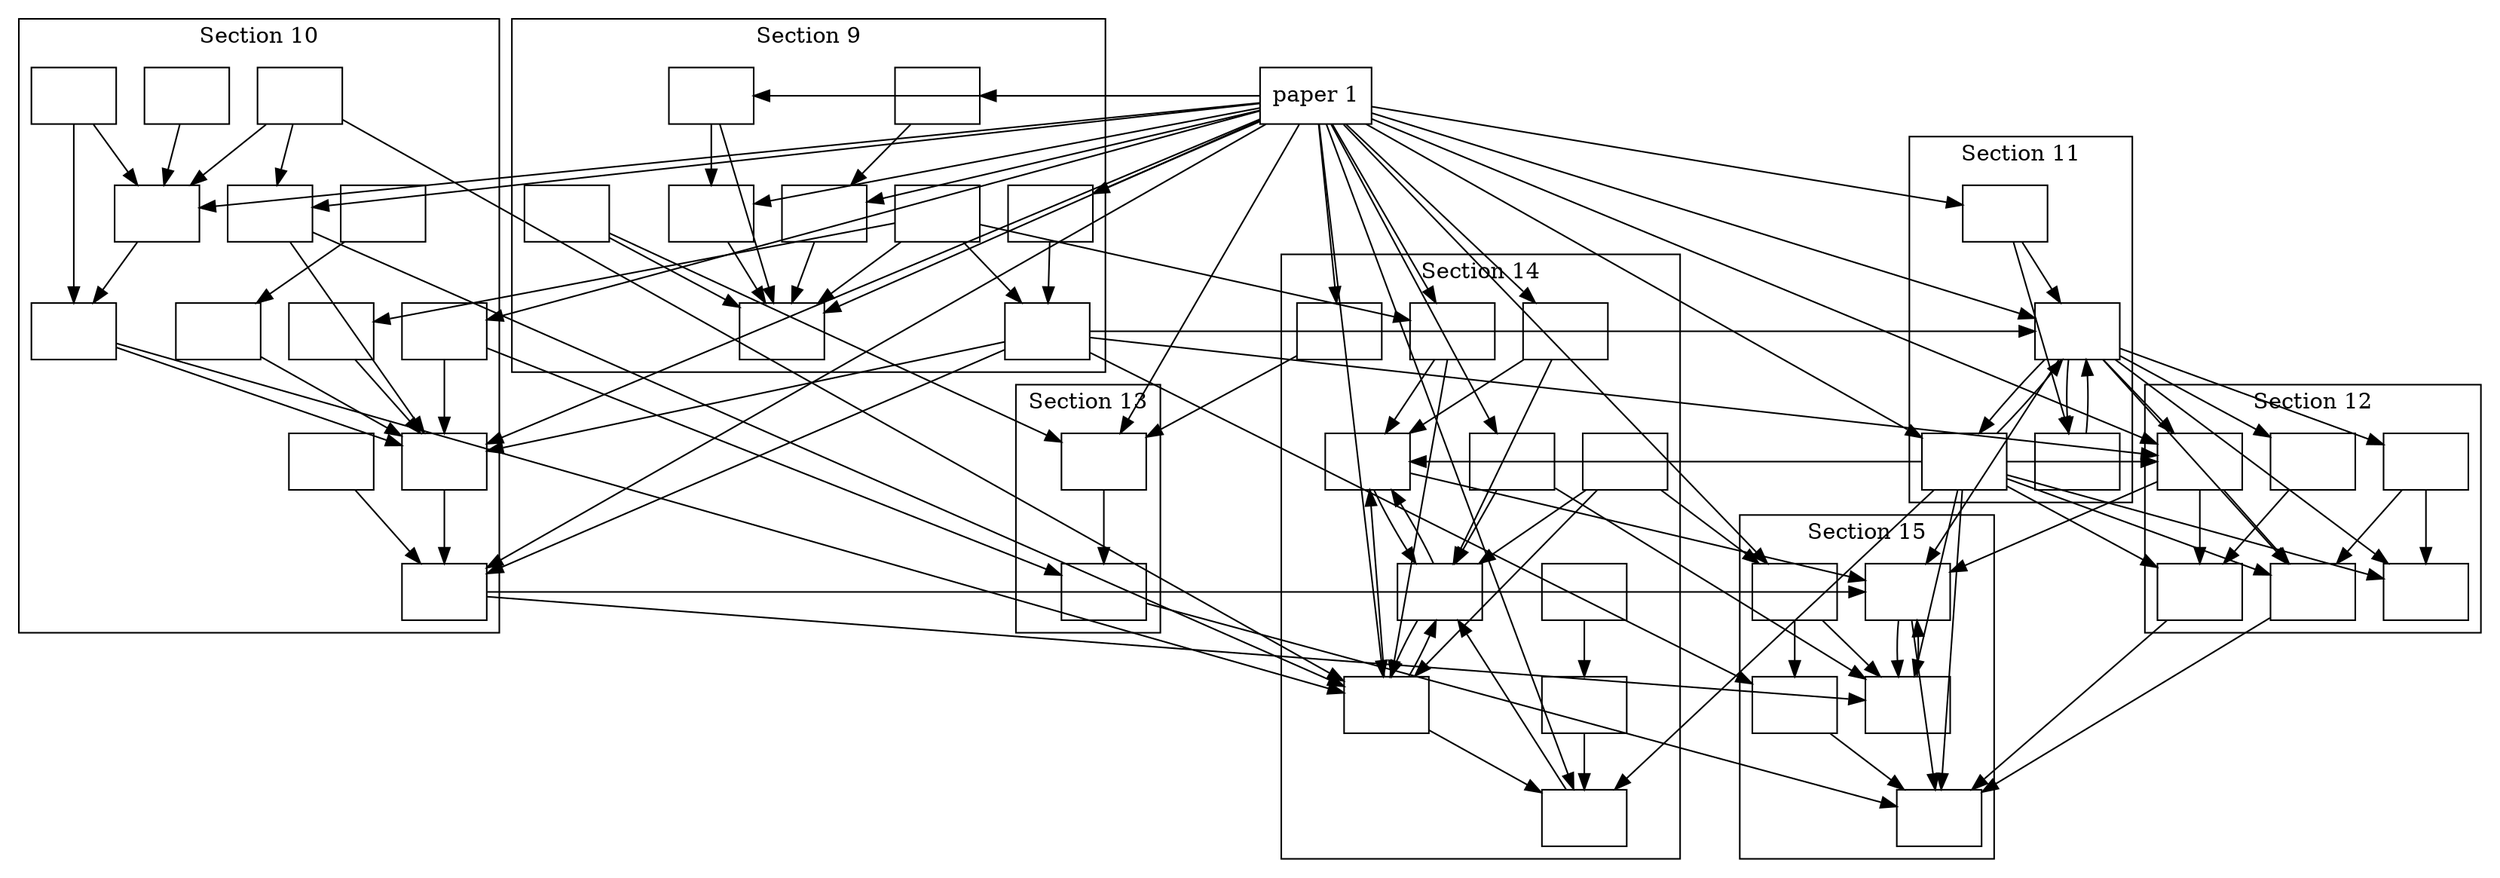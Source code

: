 digraph G{
node[shape="box"]
splines=line;
subgraph cluster0 {
label="Section 9";
definition9d1;
definition9d2;
proposition9d4;
proposition9d5;
lemma9d7;
lemma9d8;
lemma9d9;
definition9d10;
definition9d11;
}
subgraph cluster1 {
label="Section 10";
proposition10d1;
definition10d2;
lemma10d3;
lemma10d4;
lemma10d5;
fact10d7;
fact10d8;
lemma10d9;
lemma10d10;
lemma10d12;
lemma10d13;
lemma10d14;
lemma10d16;
}
subgraph cluster2 {
label="Section 11";
proposition11d1;
lemma11d2;
lemma11d4;
lemma11d5;
}
subgraph cluster3 {
label="Section 12";
proposition12d1;
proposition12d2;
proposition12d3;
lemma12d4;
lemma12d5;
lemma12d6;
}
subgraph cluster4 {
label="Section 13";
proposition13d1;
lemma13d2;
}
subgraph cluster5 {
label="Section 14";
proposition14d1;
lemma14d2;
lemma14d3;
lemma14d4;
fact14d6;
definition14d8;
lemma14d10;
lemma14d12;
lemma14d13;
lemma14d14;
lemma14d15;
}
subgraph cluster6 {
label="Section 15";
proposition15d1;
proposition15d2;
lemma15d3;
lemma15d5;
lemma15d7;
}
"paper 1";
"paper 1" -> proposition9d4;
definition9d2 -> proposition9d4;
definition9d10 -> proposition9d4;
lemma9d8 -> proposition9d4;
definition9d11 -> proposition9d4;
definition9d1 -> proposition9d4;
definition9d2 -> proposition9d5;
lemma9d9 -> proposition9d5;
"paper 1" -> lemma9d7;
lemma9d7 -> lemma9d8;
"paper 1" -> lemma9d8;
"paper 1" -> lemma9d9;
"paper 1" -> definition9d10;
definition9d10 -> definition9d11;
"paper 1" -> definition9d11;
"paper 1" -> proposition10d1;
proposition9d5 -> proposition10d1;
lemma10d14 -> proposition10d1;
lemma10d16 -> proposition10d1;
lemma10d3 -> lemma10d4;
definition10d2 -> lemma10d5;
"paper 1" -> lemma10d5;
fact10d7 -> lemma10d5;
fact10d8 -> lemma10d5;
definition10d2 -> lemma10d9;
lemma10d5 -> lemma10d9;
fact10d7 -> lemma10d10;
"paper 1" -> lemma10d10;
"paper 1" -> lemma10d12;
definition9d2 -> lemma10d13;
proposition9d5 -> lemma10d14;
"paper 1" -> lemma10d14;
lemma10d4 -> lemma10d14;
lemma10d13 -> lemma10d14;
lemma10d9 -> lemma10d14;
lemma10d12 -> lemma10d14;
lemma10d10 -> lemma10d14;
"paper 1" -> proposition11d1;
proposition9d5 -> proposition11d1;
lemma11d2 -> proposition11d1;
lemma11d4 -> proposition11d1;
lemma11d5 -> proposition11d1;
"paper 1" -> lemma11d2;
proposition11d1 -> lemma11d4;
"paper 1" -> lemma11d4;
proposition11d1 -> lemma11d5;
lemma11d2 -> lemma11d5;
proposition11d1 -> proposition12d1;
lemma11d4 -> proposition12d1;
lemma12d4 -> proposition12d1;
lemma12d6 -> proposition12d2;
lemma12d5 -> proposition12d2;
lemma11d4 -> proposition12d2;
proposition11d1 -> proposition12d3;
lemma11d4 -> proposition12d3;
lemma12d6 -> proposition12d3;
lemma12d4 -> proposition12d3;
proposition11d1 -> lemma12d4;
proposition11d1 -> lemma12d5;
proposition11d1 -> lemma12d6;
lemma11d4 -> lemma12d6;
proposition9d5 -> lemma12d6;
"paper 1" -> lemma12d6;
lemma13d2 -> proposition13d1;
lemma10d12 -> proposition13d1;
definition9d1 -> lemma13d2;
"paper 1" -> lemma13d2;
lemma14d4 -> lemma13d2;
lemma14d2 -> proposition14d1;
lemma11d4 -> proposition14d1;
lemma14d3 -> proposition14d1;
definition14d8 -> proposition14d1;
lemma14d10 -> proposition14d1;
proposition14d1 -> lemma14d2;
lemma14d3 -> lemma14d2;
lemma14d10 -> lemma14d2;
fact14d6 -> lemma14d2;
lemma14d15 -> lemma14d2;
lemma14d14 -> lemma14d2;
"paper 1" -> lemma14d3;
"paper 1" -> lemma14d4;
definition9d2 -> definition14d8;
"paper 1" -> definition14d8;
definition14d8 -> lemma14d10;
fact14d6 -> lemma14d10;
lemma14d2 -> lemma14d10;
fact10d7 -> lemma14d10;
lemma10d9 -> lemma14d10;
lemma10d10 -> lemma14d10;
"paper 1" -> lemma14d10;
lemma14d12 -> lemma14d13;
lemma14d10 -> lemma14d14;
"paper 1" -> lemma14d14;
lemma14d13 -> lemma14d14;
lemma11d4 -> lemma14d14;
"paper 1" -> lemma14d15;
proposition14d1 -> proposition15d1;
proposition10d1 -> proposition15d1;
proposition11d1 -> proposition15d1;
lemma12d6 -> proposition15d1;
lemma15d7 -> proposition15d1;
proposition13d1 -> proposition15d2;
proposition15d1 -> proposition15d2;
lemma15d5 -> proposition15d2;
lemma11d4 -> proposition15d2;
proposition12d2 -> proposition15d2;
proposition12d3 -> proposition15d2;
fact14d6 -> lemma15d3;
"paper 1" -> lemma15d3;
proposition9d5 -> lemma15d5;
lemma15d3 -> lemma15d5;
proposition15d1 -> lemma15d7;
lemma11d4 -> lemma15d7;
proposition10d1 -> lemma15d7;
lemma14d15 -> lemma15d7;
lemma15d3 -> lemma15d7;
definition9d1 [shape="box",label="",texlbl="$\mbox{Def. \ref{def-n-nots:def-n+invar}}$"];
definition9d2 [shape="box",label="",texlbl="$\mbox{Def. \ref{sol:def-sol}}$"];
proposition9d4 [shape="box",label="",texlbl="$\mbox{Prop. \ref{sol:prop-sol}}$"];
proposition9d5 [shape="box",label="",texlbl="$\mbox{Prop. \ref{sol:prop-holocont}}$"];
lemma9d7 [shape="box",label="",texlbl="$\mbox{Lem. \ref{sol:lem-unfold}}$"];
lemma9d8 [shape="box",label="",texlbl="$\mbox{Lem. \ref{sol:lem-commdiag}}$"];
lemma9d9 [shape="box",label="",texlbl="$\mbox{Lem. \ref{sol:lem-holodep}}$"];
definition9d10 [shape="box",label="",texlbl="$\mbox{Def. \ref{sol:def-localaciton}}$"];
definition9d11 [shape="box",label="",texlbl="$\mbox{Def. \ref{sol:def-D'n}}$"];
proposition10d1 [shape="box",label="",texlbl="$\mbox{Prop. \ref{lem67:prop-67}}$"];
definition10d2 [shape="box",label="",texlbl="$\mbox{Def. \ref{lem67:def-SCSCC}}$"];
lemma10d3 [shape="box",label="",texlbl="$\mbox{Lem. \ref{lem67:lem-geom-aux}}$"];
lemma10d4 [shape="box",label="",texlbl="$\mbox{Lem. \ref{lem67:lem-geom}}$"];
lemma10d5 [shape="box",label="",texlbl="$\mbox{Lem. \ref{lem67:lem-tensor-aux}}$"];
fact10d7 [shape="box",label="",texlbl="$\mbox{Fact \ref{fact:sing-q-4}}$"];
fact10d8 [shape="box",label="",texlbl="$\mbox{Fact \ref{lem67:fact-pullback}}$"];
lemma10d9 [shape="box",label="",texlbl="$\mbox{Lem. \ref{lem67:lem-tensor}}$"];
lemma10d10 [shape="box",label="",texlbl="$\mbox{Lem. \ref{lem67:lem-homogR}}$"];
lemma10d12 [shape="box",label="",texlbl="$\mbox{Lem. \ref{lem67:lem-homogImpliesE}}$"];
lemma10d13 [shape="box",label="",texlbl="$\mbox{Lem. \ref{lem67:lem-eveninall}}$"];
lemma10d14 [shape="box",label="",texlbl="$\mbox{Lem. \ref{lem67:lem-Qpm}}$"];
lemma10d16 [shape="box",label="",texlbl="$\mbox{Lem. \ref{lem67:lem-flip}}$"];
proposition11d1 [shape="box",label="",texlbl="$\mbox{Prop. \ref{supp-R:prop-main}}$"];
lemma11d2 [shape="box",label="",texlbl="$\mbox{Lem. \ref{supp-R:lem-gelfand}}$"];
lemma11d4 [shape="box",label="",texlbl="$\mbox{Lem. \ref{supp-R:lem-supp-of-K}}$"];
lemma11d5 [shape="box",label="",texlbl="$\mbox{Lem. \ref{supp-R:lem-Kzero}}$"];
proposition12d1 [shape="box",label="",texlbl="$\mbox{Prop. \ref{supp-sing:prop-supp-mmm}}$"];
proposition12d2 [shape="box",label="",texlbl="$\mbox{Prop. \ref{supp-sing:prop-supp-Y}}$"];
proposition12d3 [shape="box",label="",texlbl="$\mbox{Prop. \ref{supp-sing:prop-supp-C}}$"];
lemma12d4 [shape="box",label="",texlbl="$\mbox{Lem. \ref{supp-sing:lem-strangelove}}$"];
lemma12d5 [shape="box",label="",texlbl="$\mbox{Lem. \ref{supp-sing:lem-strangelove-Y}}$"];
lemma12d6 [shape="box",label="",texlbl="$\mbox{Lem. \ref{supp-sing:lem-strangeelement}}$"];
proposition13d1 [shape="box",label="",texlbl="$\mbox{Prop. \ref{diffSBO:prop-main}}$"];
lemma13d2 [shape="box",label="",texlbl="$\mbox{Lem. \ref{diffSBO:lem-aux}}$"];
proposition14d1 [shape="box",label="",texlbl="$\mbox{Prop. \ref{sol-MO:prop-solCnonzero}}$"];
lemma14d2 [shape="box",label="",texlbl="$\mbox{Lem. \ref{uniq-c:lem-generic}}$"];
lemma14d3 [shape="box",label="",texlbl="$\mbox{Lem. \ref{lem:sing-q-3}}$"];
lemma14d4 [shape="box",label="",texlbl="$\mbox{Lem. \ref{supp-Q:lem-sing-q-4}}$"];
fact14d6 [shape="box",label="",texlbl="$\mbox{Fact \ref{fact:sing-q-3}}$"];
definition14d8 [shape="box",label="",texlbl="$\mbox{Def. \ref{n-nonequiv:def-solprime}}$"];
lemma14d10 [shape="box",label="",texlbl="$\mbox{Lem. \ref{lem:sing-q-6}}$"];
lemma14d12 [shape="box",label="",texlbl="$\mbox{Lem. \ref{supp-Q:lem-flip}}$"];
lemma14d13 [shape="box",label="",texlbl="$\mbox{Lem. \ref{supp-Q:lem-sing-q-7-aux}}$"];
lemma14d14 [shape="box",label="",texlbl="$\mbox{Lem. \ref{lem:sing-q-7}}$"];
lemma14d15 [shape="box",label="",texlbl="$\mbox{Lem. \ref{supp-Q:lem-operator}}$"];
proposition15d1 [shape="box",label="",texlbl="$\mbox{Prop. \ref{sol-MO:prop-solonnonzero}}$"];
proposition15d2 [shape="box",label="",texlbl="$\mbox{Prop. \ref{sol-MO:prop-main}}$"];
lemma15d3 [shape="box",label="",texlbl="$\mbox{Lem. \ref{sol-MO:lem-E2}}$"];
lemma15d5 [shape="box",label="",texlbl="$\mbox{Lem. \ref{sol-MO:lem-zeromap-point}}$"];
lemma15d7 [shape="box",label="",texlbl="$\mbox{Lem. \ref{sol-MO:lem-zeromap}}$"];
}
